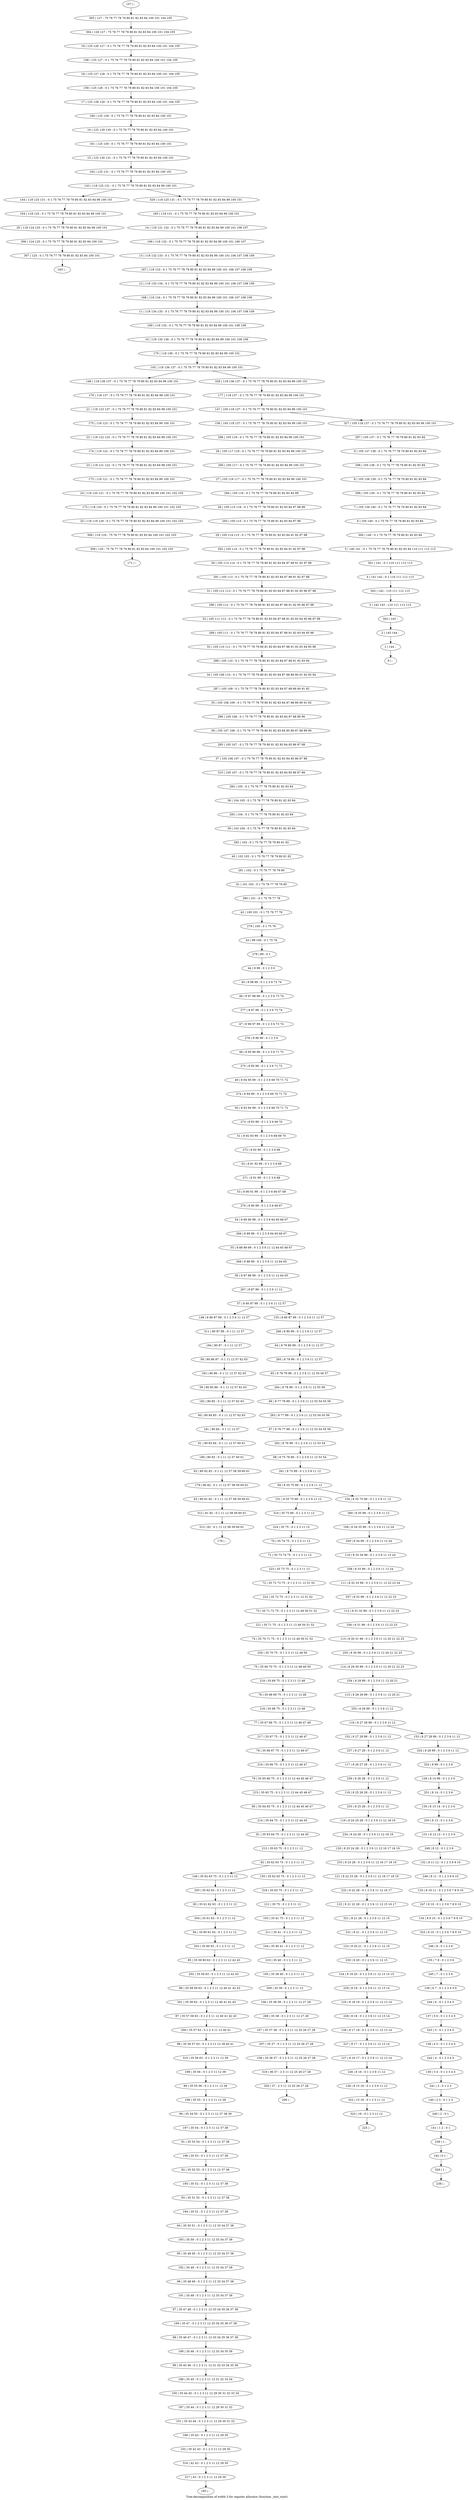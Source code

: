 digraph G {
graph [label="Tree-decomposition of width 3 for register allocator (function _test_start)"]
0[label="0 | : "];
1[label="1 | 144 : "];
2[label="2 | 143 144 : "];
3[label="3 | 142 143 : 110 111 112 113 "];
4[label="4 | 141 142 : 0 1 110 111 112 113 "];
5[label="5 | 140 141 : 0 1 75 76 77 78 79 80 81 82 83 84 110 111 112 113 "];
6[label="6 | 105 140 : 0 1 75 76 77 78 79 80 81 82 83 84 "];
7[label="7 | 105 139 140 : 0 1 75 76 77 78 79 80 81 82 83 84 "];
8[label="8 | 105 138 139 : 0 1 75 76 77 78 79 80 81 82 83 84 "];
9[label="9 | 105 137 138 : 0 1 75 76 77 78 79 80 81 82 83 84 "];
10[label="10 | 118 135 136 : 0 1 75 76 77 78 79 80 81 82 83 84 99 100 101 108 109 "];
11[label="11 | 118 134 135 : 0 1 75 76 77 78 79 80 81 82 83 84 99 100 101 106 107 108 109 "];
12[label="12 | 118 133 134 : 0 1 75 76 77 78 79 80 81 82 83 84 99 100 101 106 107 108 109 "];
13[label="13 | 118 132 133 : 0 1 75 76 77 78 79 80 81 82 83 84 99 100 101 106 107 108 109 "];
14[label="14 | 118 131 132 : 0 1 75 76 77 78 79 80 81 82 83 84 99 100 101 106 107 "];
15[label="15 | 125 130 131 : 0 1 75 76 77 78 79 80 81 82 83 84 100 101 "];
16[label="16 | 125 129 130 : 0 1 75 76 77 78 79 80 81 82 83 84 100 101 "];
17[label="17 | 125 128 129 : 0 1 75 76 77 78 79 80 81 82 83 84 100 101 104 105 "];
18[label="18 | 125 127 128 : 0 1 75 76 77 78 79 80 81 82 83 84 100 101 104 105 "];
19[label="19 | 125 126 127 : 0 1 75 76 77 78 79 80 81 82 83 84 100 101 104 105 "];
20[label="20 | 118 124 125 : 0 1 75 76 77 78 79 80 81 82 83 84 99 100 101 "];
21[label="21 | 118 123 137 : 0 1 75 76 77 78 79 80 81 82 83 84 99 100 101 "];
22[label="22 | 118 122 123 : 0 1 75 76 77 78 79 80 81 82 83 84 99 100 101 "];
23[label="23 | 118 121 122 : 0 1 75 76 77 78 79 80 81 82 83 84 99 100 101 "];
24[label="24 | 118 120 121 : 0 1 75 76 77 78 79 80 81 82 83 84 99 100 101 102 103 "];
25[label="25 | 118 119 120 : 0 1 75 76 77 78 79 80 81 82 83 84 99 100 101 102 103 "];
26[label="26 | 105 117 118 : 0 1 75 76 77 78 79 80 81 82 83 84 99 100 101 "];
27[label="27 | 105 116 117 : 0 1 75 76 77 78 79 80 81 82 83 84 99 100 101 "];
28[label="28 | 105 115 116 : 0 1 75 76 77 78 79 80 81 82 83 84 97 98 99 "];
29[label="29 | 105 114 115 : 0 1 75 76 77 78 79 80 81 82 83 84 91 92 97 98 "];
30[label="30 | 105 113 114 : 0 1 75 76 77 78 79 80 81 82 83 84 87 88 91 92 97 98 "];
31[label="31 | 105 112 113 : 0 1 75 76 77 78 79 80 81 82 83 84 87 88 91 92 95 96 97 98 "];
32[label="32 | 105 111 112 : 0 1 75 76 77 78 79 80 81 82 83 84 87 88 91 92 93 94 95 96 97 98 "];
33[label="33 | 105 110 111 : 0 1 75 76 77 78 79 80 81 82 83 84 87 88 91 92 93 94 95 96 "];
34[label="34 | 105 109 110 : 0 1 75 76 77 78 79 80 81 82 83 84 87 88 89 90 91 92 93 94 "];
35[label="35 | 105 108 109 : 0 1 75 76 77 78 79 80 81 82 83 84 87 88 89 90 91 92 "];
36[label="36 | 105 107 108 : 0 1 75 76 77 78 79 80 81 82 83 84 85 86 87 88 89 90 "];
37[label="37 | 105 106 107 : 0 1 75 76 77 78 79 80 81 82 83 84 85 86 87 88 "];
38[label="38 | 104 105 : 0 1 75 76 77 78 79 80 81 82 83 84 "];
39[label="39 | 103 104 : 0 1 75 76 77 78 79 80 81 82 83 84 "];
40[label="40 | 102 103 : 0 1 75 76 77 78 79 80 81 82 "];
41[label="41 | 101 102 : 0 1 75 76 77 78 79 80 "];
42[label="42 | 100 101 : 0 1 75 76 77 78 "];
43[label="43 | 99 100 : 0 1 75 76 "];
44[label="44 | 8 99 : 0 1 2 3 6 "];
45[label="45 | 8 98 99 : 0 1 2 3 6 73 74 "];
46[label="46 | 8 97 98 99 : 0 1 2 3 6 73 74 "];
47[label="47 | 8 96 97 99 : 0 1 2 3 6 73 74 "];
48[label="48 | 8 95 96 99 : 0 1 2 3 6 71 72 "];
49[label="49 | 8 94 95 99 : 0 1 2 3 6 69 70 71 72 "];
50[label="50 | 8 93 94 99 : 0 1 2 3 6 69 70 71 72 "];
51[label="51 | 8 92 93 99 : 0 1 2 3 6 68 69 70 "];
52[label="52 | 8 91 92 99 : 0 1 2 3 6 68 "];
53[label="53 | 8 90 91 99 : 0 1 2 3 6 66 67 68 "];
54[label="54 | 8 89 90 99 : 0 1 2 3 6 64 65 66 67 "];
55[label="55 | 8 88 89 99 : 0 1 2 3 6 11 12 64 65 66 67 "];
56[label="56 | 8 87 88 99 : 0 1 2 3 6 11 12 64 65 "];
57[label="57 | 8 80 87 99 : 0 1 2 3 6 11 12 57 "];
58[label="58 | 80 86 87 : 0 1 11 12 57 62 63 "];
59[label="59 | 80 85 86 : 0 1 11 12 57 62 63 "];
60[label="60 | 80 84 85 : 0 1 11 12 57 62 63 "];
61[label="61 | 80 83 84 : 0 1 11 12 57 60 61 "];
62[label="62 | 80 82 83 : 0 1 11 12 57 58 59 60 61 "];
63[label="63 | 80 81 82 : 0 1 11 12 57 58 59 60 61 "];
64[label="64 | 8 79 80 99 : 0 1 2 3 6 11 12 57 "];
65[label="65 | 8 78 79 99 : 0 1 2 3 6 11 12 55 56 57 "];
66[label="66 | 8 77 78 99 : 0 1 2 3 6 11 12 53 54 55 56 "];
67[label="67 | 8 76 77 99 : 0 1 2 3 6 11 12 53 54 55 56 "];
68[label="68 | 8 75 76 99 : 0 1 2 3 6 11 12 53 54 "];
69[label="69 | 8 35 75 99 : 0 1 2 3 6 11 12 "];
70[label="70 | 35 74 75 : 0 1 2 3 11 12 "];
71[label="71 | 35 73 74 75 : 0 1 2 3 11 12 "];
72[label="72 | 35 72 73 75 : 0 1 2 3 11 12 51 52 "];
73[label="73 | 35 71 72 75 : 0 1 2 3 11 12 49 50 51 52 "];
74[label="74 | 35 70 71 75 : 0 1 2 3 11 12 49 50 51 52 "];
75[label="75 | 35 69 70 75 : 0 1 2 3 11 12 48 49 50 "];
76[label="76 | 35 68 69 75 : 0 1 2 3 11 12 48 "];
77[label="77 | 35 67 68 75 : 0 1 2 3 11 12 46 47 48 "];
78[label="78 | 35 66 67 75 : 0 1 2 3 11 12 46 47 "];
79[label="79 | 35 65 66 75 : 0 1 2 3 11 12 44 45 46 47 "];
80[label="80 | 35 64 65 75 : 0 1 2 3 11 12 44 45 46 47 "];
81[label="81 | 35 63 64 75 : 0 1 2 3 11 12 44 45 "];
82[label="82 | 35 62 63 75 : 0 1 2 3 11 12 "];
83[label="83 | 35 61 62 63 : 0 1 2 3 11 12 "];
84[label="84 | 35 60 61 63 : 0 1 2 3 11 12 "];
85[label="85 | 35 59 60 63 : 0 1 2 3 11 12 42 43 "];
86[label="86 | 35 58 59 63 : 0 1 2 3 11 12 40 41 42 43 "];
87[label="87 | 35 57 58 63 : 0 1 2 3 11 12 40 41 42 43 "];
88[label="88 | 35 56 57 63 : 0 1 2 3 11 12 39 40 41 "];
89[label="89 | 35 55 56 : 0 1 2 3 11 12 39 "];
90[label="90 | 35 54 55 : 0 1 2 3 11 12 37 38 39 "];
91[label="91 | 35 53 54 : 0 1 2 3 11 12 37 38 "];
92[label="92 | 35 52 53 : 0 1 2 3 11 12 37 38 "];
93[label="93 | 35 51 52 : 0 1 2 3 11 12 37 38 "];
94[label="94 | 35 50 51 : 0 1 2 3 11 12 33 34 37 38 "];
95[label="95 | 35 49 50 : 0 1 2 3 11 12 33 34 37 38 "];
96[label="96 | 35 48 49 : 0 1 2 3 11 12 33 34 37 38 "];
97[label="97 | 35 47 48 : 0 1 2 3 11 12 33 34 35 36 37 38 "];
98[label="98 | 35 46 47 : 0 1 2 3 11 12 33 34 35 36 37 38 "];
99[label="99 | 35 45 46 : 0 1 2 3 11 12 31 32 33 34 35 36 "];
100[label="100 | 35 44 45 : 0 1 2 3 11 12 29 30 31 32 33 34 "];
101[label="101 | 35 43 44 : 0 1 2 3 11 12 29 30 31 32 "];
102[label="102 | 35 42 43 : 0 1 2 3 11 12 29 30 "];
103[label="103 | 35 41 75 : 0 1 2 3 11 12 "];
104[label="104 | 35 40 41 : 0 1 2 3 11 12 "];
105[label="105 | 35 39 40 : 0 1 2 3 11 12 "];
106[label="106 | 35 38 39 : 0 1 2 3 11 12 27 28 "];
107[label="107 | 35 37 38 : 0 1 2 3 11 12 25 26 27 28 "];
108[label="108 | 35 36 37 : 0 1 2 3 11 12 25 26 27 28 "];
109[label="109 | 8 34 35 99 : 0 1 2 3 6 11 12 24 "];
110[label="110 | 8 33 34 99 : 0 1 2 3 6 11 12 24 "];
111[label="111 | 8 32 33 99 : 0 1 2 3 6 11 12 22 23 24 "];
112[label="112 | 8 31 32 99 : 0 1 2 3 6 11 12 22 23 "];
113[label="113 | 8 30 31 99 : 0 1 2 3 6 11 12 20 21 22 23 "];
114[label="114 | 8 29 30 99 : 0 1 2 3 6 11 12 20 21 22 23 "];
115[label="115 | 8 28 29 99 : 0 1 2 3 6 11 12 20 21 "];
116[label="116 | 8 27 28 99 : 0 1 2 3 6 11 12 "];
117[label="117 | 8 26 27 28 : 0 1 2 3 6 11 12 "];
118[label="118 | 8 25 26 28 : 0 1 2 3 6 11 12 "];
119[label="119 | 8 24 25 28 : 0 1 2 3 6 11 12 18 19 "];
120[label="120 | 8 23 24 28 : 0 1 2 3 6 11 12 16 17 18 19 "];
121[label="121 | 8 22 23 28 : 0 1 2 3 6 11 12 16 17 18 19 "];
122[label="122 | 8 21 22 28 : 0 1 2 3 6 11 12 15 16 17 "];
123[label="123 | 8 20 21 : 0 1 2 3 6 11 12 15 "];
124[label="124 | 8 19 20 : 0 1 2 3 6 11 12 13 14 15 "];
125[label="125 | 8 18 19 : 0 1 2 3 6 11 12 13 14 "];
126[label="126 | 8 17 18 : 0 1 2 3 6 11 12 13 14 "];
127[label="127 | 8 16 17 : 0 1 2 3 6 11 12 13 14 "];
128[label="128 | 8 15 16 : 0 1 2 3 6 11 12 "];
129[label="129 | 8 14 99 : 0 1 2 3 6 "];
130[label="130 | 8 13 14 : 0 1 2 3 6 "];
131[label="131 | 8 12 13 : 0 1 2 3 6 "];
132[label="132 | 8 11 12 : 0 1 2 3 6 9 10 "];
133[label="133 | 8 10 11 : 0 1 2 3 6 7 8 9 10 "];
134[label="134 | 8 9 10 : 0 1 2 3 6 7 8 9 10 "];
135[label="135 | 7 8 : 0 1 2 3 6 "];
136[label="136 | 6 7 : 0 1 2 3 4 5 6 "];
137[label="137 | 5 6 : 0 1 2 3 4 5 "];
138[label="138 | 4 5 : 0 1 2 3 4 5 "];
139[label="139 | 3 4 : 0 1 2 3 4 5 "];
140[label="140 | 2 3 : 0 1 2 3 "];
141[label="141 | 1 2 : 0 1 "];
142[label="142 | 0 1 : "];
143[label="143 | 118 125 131 : 0 1 75 76 77 78 79 80 81 82 83 84 99 100 101 "];
144[label="144 | 118 125 131 : 0 1 75 76 77 78 79 80 81 82 83 84 99 100 101 "];
145[label="145 | 118 136 137 : 0 1 75 76 77 78 79 80 81 82 83 84 99 100 101 "];
146[label="146 | 118 136 137 : 0 1 75 76 77 78 79 80 81 82 83 84 99 100 101 "];
147[label="147 | 105 118 137 : 0 1 75 76 77 78 79 80 81 82 83 84 99 100 101 "];
148[label="148 | 8 80 87 99 : 0 1 2 3 6 11 12 57 "];
149[label="149 | 35 62 63 75 : 0 1 2 3 11 12 "];
150[label="150 | 35 62 63 75 : 0 1 2 3 11 12 "];
151[label="151 | 8 35 75 99 : 0 1 2 3 6 11 12 "];
152[label="152 | 8 27 28 99 : 0 1 2 3 6 11 12 "];
153[label="153 | 8 27 28 99 : 0 1 2 3 6 11 12 "];
154[label="154 | 8 35 75 99 : 0 1 2 3 6 11 12 "];
155[label="155 | 8 80 87 99 : 0 1 2 3 6 11 12 57 "];
156[label="156 | 105 118 137 : 0 1 75 76 77 78 79 80 81 82 83 84 99 100 101 "];
157[label="157 | : "];
158[label="158 | 125 127 : 0 1 75 76 77 78 79 80 81 82 83 84 100 101 104 105 "];
159[label="159 | 125 128 : 0 1 75 76 77 78 79 80 81 82 83 84 100 101 104 105 "];
160[label="160 | 125 129 : 0 1 75 76 77 78 79 80 81 82 83 84 100 101 "];
161[label="161 | 125 130 : 0 1 75 76 77 78 79 80 81 82 83 84 100 101 "];
162[label="162 | 125 131 : 0 1 75 76 77 78 79 80 81 82 83 84 100 101 "];
163[label="163 | : "];
164[label="164 | 118 125 : 0 1 75 76 77 78 79 80 81 82 83 84 99 100 101 "];
165[label="165 | 118 131 : 0 1 75 76 77 78 79 80 81 82 83 84 99 100 101 "];
166[label="166 | 118 132 : 0 1 75 76 77 78 79 80 81 82 83 84 99 100 101 106 107 "];
167[label="167 | 118 133 : 0 1 75 76 77 78 79 80 81 82 83 84 99 100 101 106 107 108 109 "];
168[label="168 | 118 134 : 0 1 75 76 77 78 79 80 81 82 83 84 99 100 101 106 107 108 109 "];
169[label="169 | 118 135 : 0 1 75 76 77 78 79 80 81 82 83 84 99 100 101 108 109 "];
170[label="170 | 118 136 : 0 1 75 76 77 78 79 80 81 82 83 84 99 100 101 "];
171[label="171 | : "];
172[label="172 | 118 120 : 0 1 75 76 77 78 79 80 81 82 83 84 99 100 101 102 103 "];
173[label="173 | 118 121 : 0 1 75 76 77 78 79 80 81 82 83 84 99 100 101 "];
174[label="174 | 118 122 : 0 1 75 76 77 78 79 80 81 82 83 84 99 100 101 "];
175[label="175 | 118 123 : 0 1 75 76 77 78 79 80 81 82 83 84 99 100 101 "];
176[label="176 | 118 137 : 0 1 75 76 77 78 79 80 81 82 83 84 99 100 101 "];
177[label="177 | 118 137 : 0 1 75 76 77 78 79 80 81 82 83 84 99 100 101 "];
178[label="178 | : "];
179[label="179 | 80 82 : 0 1 11 12 57 58 59 60 61 "];
180[label="180 | 80 83 : 0 1 11 12 57 60 61 "];
181[label="181 | 80 84 : 0 1 11 12 57 "];
182[label="182 | 80 85 : 0 1 11 12 57 62 63 "];
183[label="183 | 80 86 : 0 1 11 12 57 62 63 "];
184[label="184 | 80 87 : 0 1 11 12 57 "];
185[label="185 | : "];
186[label="186 | 35 43 : 0 1 2 3 11 12 29 30 "];
187[label="187 | 35 44 : 0 1 2 3 11 12 29 30 31 32 "];
188[label="188 | 35 45 : 0 1 2 3 11 12 31 32 33 34 "];
189[label="189 | 35 46 : 0 1 2 3 11 12 33 34 35 36 "];
190[label="190 | 35 47 : 0 1 2 3 11 12 33 34 35 36 37 38 "];
191[label="191 | 35 48 : 0 1 2 3 11 12 33 34 37 38 "];
192[label="192 | 35 49 : 0 1 2 3 11 12 33 34 37 38 "];
193[label="193 | 35 50 : 0 1 2 3 11 12 33 34 37 38 "];
194[label="194 | 35 51 : 0 1 2 3 11 12 37 38 "];
195[label="195 | 35 52 : 0 1 2 3 11 12 37 38 "];
196[label="196 | 35 53 : 0 1 2 3 11 12 37 38 "];
197[label="197 | 35 54 : 0 1 2 3 11 12 37 38 "];
198[label="198 | 35 55 : 0 1 2 3 11 12 39 "];
199[label="199 | 35 56 : 0 1 2 3 11 12 39 "];
200[label="200 | 35 57 63 : 0 1 2 3 11 12 40 41 "];
201[label="201 | 35 58 63 : 0 1 2 3 11 12 40 41 42 43 "];
202[label="202 | 35 59 63 : 0 1 2 3 11 12 42 43 "];
203[label="203 | 35 60 63 : 0 1 2 3 11 12 "];
204[label="204 | 35 61 63 : 0 1 2 3 11 12 "];
205[label="205 | 35 62 63 : 0 1 2 3 11 12 "];
206[label="206 | : "];
207[label="207 | 35 37 : 0 1 2 3 11 12 25 26 27 28 "];
208[label="208 | 35 38 : 0 1 2 3 11 12 27 28 "];
209[label="209 | 35 39 : 0 1 2 3 11 12 "];
210[label="210 | 35 40 : 0 1 2 3 11 12 "];
211[label="211 | 35 41 : 0 1 2 3 11 12 "];
212[label="212 | 35 75 : 0 1 2 3 11 12 "];
213[label="213 | 35 63 75 : 0 1 2 3 11 12 "];
214[label="214 | 35 64 75 : 0 1 2 3 11 12 44 45 "];
215[label="215 | 35 65 75 : 0 1 2 3 11 12 44 45 46 47 "];
216[label="216 | 35 66 75 : 0 1 2 3 11 12 46 47 "];
217[label="217 | 35 67 75 : 0 1 2 3 11 12 46 47 "];
218[label="218 | 35 68 75 : 0 1 2 3 11 12 48 "];
219[label="219 | 35 69 75 : 0 1 2 3 11 12 48 "];
220[label="220 | 35 70 75 : 0 1 2 3 11 12 49 50 "];
221[label="221 | 35 71 75 : 0 1 2 3 11 12 49 50 51 52 "];
222[label="222 | 35 72 75 : 0 1 2 3 11 12 51 52 "];
223[label="223 | 35 73 75 : 0 1 2 3 11 12 "];
224[label="224 | 35 75 : 0 1 2 3 11 12 "];
225[label="225 | : "];
226[label="226 | 8 16 : 0 1 2 3 6 11 12 "];
227[label="227 | 8 17 : 0 1 2 3 6 11 12 13 14 "];
228[label="228 | 8 18 : 0 1 2 3 6 11 12 13 14 "];
229[label="229 | 8 19 : 0 1 2 3 6 11 12 13 14 "];
230[label="230 | 8 20 : 0 1 2 3 6 11 12 15 "];
231[label="231 | 8 21 : 0 1 2 3 6 11 12 15 "];
232[label="232 | 8 22 28 : 0 1 2 3 6 11 12 16 17 "];
233[label="233 | 8 23 28 : 0 1 2 3 6 11 12 16 17 18 19 "];
234[label="234 | 8 24 28 : 0 1 2 3 6 11 12 18 19 "];
235[label="235 | 8 25 28 : 0 1 2 3 6 11 12 "];
236[label="236 | 8 26 28 : 0 1 2 3 6 11 12 "];
237[label="237 | 8 27 28 : 0 1 2 3 6 11 12 "];
238[label="238 | : "];
239[label="239 | 1 : "];
240[label="240 | 2 : 0 1 "];
241[label="241 | 3 : 0 1 2 3 "];
242[label="242 | 4 : 0 1 2 3 4 5 "];
243[label="243 | 5 : 0 1 2 3 4 5 "];
244[label="244 | 6 : 0 1 2 3 4 5 "];
245[label="245 | 7 : 0 1 2 3 6 "];
246[label="246 | 8 : 0 1 2 3 6 "];
247[label="247 | 8 10 : 0 1 2 3 6 7 8 9 10 "];
248[label="248 | 8 11 : 0 1 2 3 6 9 10 "];
249[label="249 | 8 12 : 0 1 2 3 6 "];
250[label="250 | 8 13 : 0 1 2 3 6 "];
251[label="251 | 8 14 : 0 1 2 3 6 "];
252[label="252 | 8 99 : 0 1 2 3 6 "];
253[label="253 | 8 28 99 : 0 1 2 3 6 11 12 "];
254[label="254 | 8 29 99 : 0 1 2 3 6 11 12 20 21 "];
255[label="255 | 8 30 99 : 0 1 2 3 6 11 12 20 21 22 23 "];
256[label="256 | 8 31 99 : 0 1 2 3 6 11 12 22 23 "];
257[label="257 | 8 32 99 : 0 1 2 3 6 11 12 22 23 "];
258[label="258 | 8 33 99 : 0 1 2 3 6 11 12 24 "];
259[label="259 | 8 34 99 : 0 1 2 3 6 11 12 24 "];
260[label="260 | 8 35 99 : 0 1 2 3 6 11 12 "];
261[label="261 | 8 75 99 : 0 1 2 3 6 11 12 "];
262[label="262 | 8 76 99 : 0 1 2 3 6 11 12 53 54 "];
263[label="263 | 8 77 99 : 0 1 2 3 6 11 12 53 54 55 56 "];
264[label="264 | 8 78 99 : 0 1 2 3 6 11 12 55 56 "];
265[label="265 | 8 79 99 : 0 1 2 3 6 11 12 57 "];
266[label="266 | 8 80 99 : 0 1 2 3 6 11 12 57 "];
267[label="267 | 8 87 99 : 0 1 2 3 6 11 12 "];
268[label="268 | 8 88 99 : 0 1 2 3 6 11 12 64 65 "];
269[label="269 | 8 89 99 : 0 1 2 3 6 64 65 66 67 "];
270[label="270 | 8 90 99 : 0 1 2 3 6 66 67 "];
271[label="271 | 8 91 99 : 0 1 2 3 6 68 "];
272[label="272 | 8 92 99 : 0 1 2 3 6 68 "];
273[label="273 | 8 93 99 : 0 1 2 3 6 69 70 "];
274[label="274 | 8 94 99 : 0 1 2 3 6 69 70 71 72 "];
275[label="275 | 8 95 99 : 0 1 2 3 6 71 72 "];
276[label="276 | 8 96 99 : 0 1 2 3 6 "];
277[label="277 | 8 97 99 : 0 1 2 3 6 73 74 "];
278[label="278 | 99 : 0 1 "];
279[label="279 | 100 : 0 1 75 76 "];
280[label="280 | 101 : 0 1 75 76 77 78 "];
281[label="281 | 102 : 0 1 75 76 77 78 79 80 "];
282[label="282 | 103 : 0 1 75 76 77 78 79 80 81 82 "];
283[label="283 | 104 : 0 1 75 76 77 78 79 80 81 82 83 84 "];
284[label="284 | 105 : 0 1 75 76 77 78 79 80 81 82 83 84 "];
285[label="285 | 105 107 : 0 1 75 76 77 78 79 80 81 82 83 84 85 86 87 88 "];
286[label="286 | 105 108 : 0 1 75 76 77 78 79 80 81 82 83 84 87 88 89 90 "];
287[label="287 | 105 109 : 0 1 75 76 77 78 79 80 81 82 83 84 87 88 89 90 91 92 "];
288[label="288 | 105 110 : 0 1 75 76 77 78 79 80 81 82 83 84 87 88 91 92 93 94 "];
289[label="289 | 105 111 : 0 1 75 76 77 78 79 80 81 82 83 84 87 88 91 92 93 94 95 96 "];
290[label="290 | 105 112 : 0 1 75 76 77 78 79 80 81 82 83 84 87 88 91 92 95 96 97 98 "];
291[label="291 | 105 113 : 0 1 75 76 77 78 79 80 81 82 83 84 87 88 91 92 97 98 "];
292[label="292 | 105 114 : 0 1 75 76 77 78 79 80 81 82 83 84 91 92 97 98 "];
293[label="293 | 105 115 : 0 1 75 76 77 78 79 80 81 82 83 84 97 98 "];
294[label="294 | 105 116 : 0 1 75 76 77 78 79 80 81 82 83 84 99 "];
295[label="295 | 105 117 : 0 1 75 76 77 78 79 80 81 82 83 84 99 100 101 "];
296[label="296 | 105 118 : 0 1 75 76 77 78 79 80 81 82 83 84 99 100 101 "];
297[label="297 | 105 137 : 0 1 75 76 77 78 79 80 81 82 83 84 "];
298[label="298 | 105 138 : 0 1 75 76 77 78 79 80 81 82 83 84 "];
299[label="299 | 105 139 : 0 1 75 76 77 78 79 80 81 82 83 84 "];
300[label="300 | 140 : 0 1 75 76 77 78 79 80 81 82 83 84 "];
301[label="301 | 141 : 0 1 110 111 112 113 "];
302[label="302 | 142 : 110 111 112 113 "];
303[label="303 | 143 : "];
304[label="304 | 126 127 : 75 76 77 78 79 80 81 82 83 84 100 101 104 105 "];
305[label="305 | 127 : 75 76 77 78 79 80 81 82 83 84 100 101 104 105 "];
306[label="306 | 124 125 : 0 1 75 76 77 78 79 80 81 82 83 84 100 101 "];
307[label="307 | 125 : 0 1 75 76 77 78 79 80 81 82 83 84 100 101 "];
308[label="308 | 119 120 : 75 76 77 78 79 80 81 82 83 84 100 101 102 103 "];
309[label="309 | 120 : 75 76 77 78 79 80 81 82 83 84 100 101 102 103 "];
310[label="310 | 105 107 : 0 1 75 76 77 78 79 80 81 82 83 84 85 86 87 88 "];
311[label="311 | 80 87 99 : 0 1 11 12 57 "];
312[label="312 | 81 82 : 0 1 11 12 58 59 60 61 "];
313[label="313 | 82 : 0 1 11 12 58 59 60 61 "];
314[label="314 | 35 75 99 : 0 1 2 3 11 12 "];
315[label="315 | 35 56 63 : 0 1 2 3 11 12 39 "];
316[label="316 | 42 43 : 0 1 2 3 11 12 29 30 "];
317[label="317 | 43 : 0 1 2 3 11 12 29 30 "];
318[label="318 | 35 63 75 : 0 1 2 3 11 12 "];
319[label="319 | 36 37 : 2 3 11 12 25 26 27 28 "];
320[label="320 | 37 : 2 3 11 12 25 26 27 28 "];
321[label="321 | 8 21 28 : 0 1 2 3 6 11 12 15 "];
322[label="322 | 15 16 : 0 1 2 3 11 12 "];
323[label="323 | 16 : 0 1 2 3 11 12 "];
324[label="324 | 8 28 99 : 0 1 2 3 6 11 12 "];
325[label="325 | 8 10 : 0 1 2 3 6 7 8 9 10 "];
326[label="326 | 1 : "];
327[label="327 | 105 118 137 : 0 1 75 76 77 78 79 80 81 82 83 84 99 100 101 "];
328[label="328 | 118 136 137 : 0 1 75 76 77 78 79 80 81 82 83 84 99 100 101 "];
329[label="329 | 118 125 131 : 0 1 75 76 77 78 79 80 81 82 83 84 99 100 101 "];
44->45 ;
45->46 ;
70->71 ;
57->148 ;
82->149 ;
82->150 ;
69->151 ;
116->152 ;
116->153 ;
69->154 ;
57->155 ;
164->20 ;
144->164 ;
172->25 ;
24->172 ;
173->24 ;
23->173 ;
174->23 ;
22->174 ;
175->22 ;
21->175 ;
176->21 ;
146->176 ;
179->63 ;
62->179 ;
180->62 ;
61->180 ;
181->61 ;
60->181 ;
182->60 ;
59->182 ;
183->59 ;
58->183 ;
184->58 ;
186->102 ;
101->186 ;
187->101 ;
100->187 ;
188->100 ;
99->188 ;
189->99 ;
98->189 ;
190->98 ;
97->190 ;
191->97 ;
96->191 ;
192->96 ;
95->192 ;
193->95 ;
94->193 ;
194->94 ;
93->194 ;
195->93 ;
92->195 ;
196->92 ;
91->196 ;
197->91 ;
90->197 ;
198->90 ;
89->198 ;
199->89 ;
200->88 ;
87->200 ;
201->87 ;
86->201 ;
202->86 ;
85->202 ;
203->85 ;
84->203 ;
204->84 ;
83->204 ;
205->83 ;
149->205 ;
207->108 ;
107->207 ;
208->107 ;
106->208 ;
209->106 ;
105->209 ;
210->105 ;
104->210 ;
211->104 ;
103->211 ;
212->103 ;
213->82 ;
81->213 ;
214->81 ;
80->214 ;
215->80 ;
79->215 ;
216->79 ;
78->216 ;
217->78 ;
77->217 ;
218->77 ;
76->218 ;
219->76 ;
75->219 ;
220->75 ;
74->220 ;
221->74 ;
73->221 ;
222->73 ;
72->222 ;
223->72 ;
71->223 ;
224->70 ;
226->128 ;
127->226 ;
227->127 ;
126->227 ;
228->126 ;
125->228 ;
229->125 ;
124->229 ;
230->124 ;
123->230 ;
231->123 ;
232->122 ;
121->232 ;
233->121 ;
120->233 ;
234->120 ;
119->234 ;
235->119 ;
118->235 ;
236->118 ;
117->236 ;
237->117 ;
152->237 ;
239->142 ;
141->239 ;
240->141 ;
140->240 ;
241->140 ;
139->241 ;
242->139 ;
138->242 ;
243->138 ;
137->243 ;
244->137 ;
136->244 ;
245->136 ;
135->245 ;
246->135 ;
247->134 ;
133->247 ;
248->133 ;
132->248 ;
249->132 ;
131->249 ;
250->131 ;
130->250 ;
251->130 ;
129->251 ;
252->129 ;
253->116 ;
115->253 ;
254->115 ;
114->254 ;
255->114 ;
113->255 ;
256->113 ;
112->256 ;
257->112 ;
111->257 ;
258->111 ;
110->258 ;
259->110 ;
109->259 ;
260->109 ;
154->260 ;
261->69 ;
68->261 ;
262->68 ;
67->262 ;
263->67 ;
66->263 ;
264->66 ;
65->264 ;
265->65 ;
64->265 ;
266->64 ;
155->266 ;
267->57 ;
56->267 ;
268->56 ;
55->268 ;
269->55 ;
54->269 ;
270->54 ;
53->270 ;
271->53 ;
52->271 ;
272->52 ;
51->272 ;
273->51 ;
50->273 ;
274->50 ;
49->274 ;
275->49 ;
48->275 ;
276->48 ;
47->276 ;
277->47 ;
46->277 ;
278->44 ;
43->278 ;
279->43 ;
42->279 ;
280->42 ;
41->280 ;
281->41 ;
40->281 ;
282->40 ;
39->282 ;
283->39 ;
38->283 ;
284->38 ;
285->37 ;
36->285 ;
286->36 ;
35->286 ;
287->35 ;
34->287 ;
288->34 ;
33->288 ;
289->33 ;
32->289 ;
290->32 ;
31->290 ;
291->31 ;
30->291 ;
292->30 ;
29->292 ;
293->29 ;
28->293 ;
294->28 ;
27->294 ;
295->27 ;
26->295 ;
296->26 ;
156->296 ;
20->306 ;
307->163 ;
306->307 ;
25->308 ;
309->171 ;
308->309 ;
310->284 ;
37->310 ;
311->184 ;
148->311 ;
63->312 ;
313->178 ;
312->313 ;
314->224 ;
151->314 ;
315->199 ;
88->315 ;
102->316 ;
317->185 ;
316->317 ;
318->212 ;
150->318 ;
108->319 ;
320->206 ;
319->320 ;
321->231 ;
122->321 ;
128->322 ;
323->225 ;
322->323 ;
324->252 ;
153->324 ;
325->246 ;
134->325 ;
326->238 ;
142->326 ;
157->305 ;
305->304 ;
304->19 ;
19->158 ;
158->18 ;
18->159 ;
159->17 ;
17->160 ;
160->16 ;
16->161 ;
161->15 ;
15->162 ;
162->143 ;
165->14 ;
14->166 ;
166->13 ;
13->167 ;
167->12 ;
12->168 ;
168->11 ;
11->169 ;
169->10 ;
10->170 ;
170->145 ;
177->147 ;
297->9 ;
9->298 ;
298->8 ;
8->299 ;
299->7 ;
7->6 ;
6->300 ;
300->5 ;
5->301 ;
301->4 ;
4->302 ;
302->3 ;
3->303 ;
303->2 ;
2->1 ;
1->0 ;
327->297 ;
328->177 ;
329->165 ;
147->156 ;
147->327 ;
145->146 ;
145->328 ;
143->144 ;
143->329 ;
}
